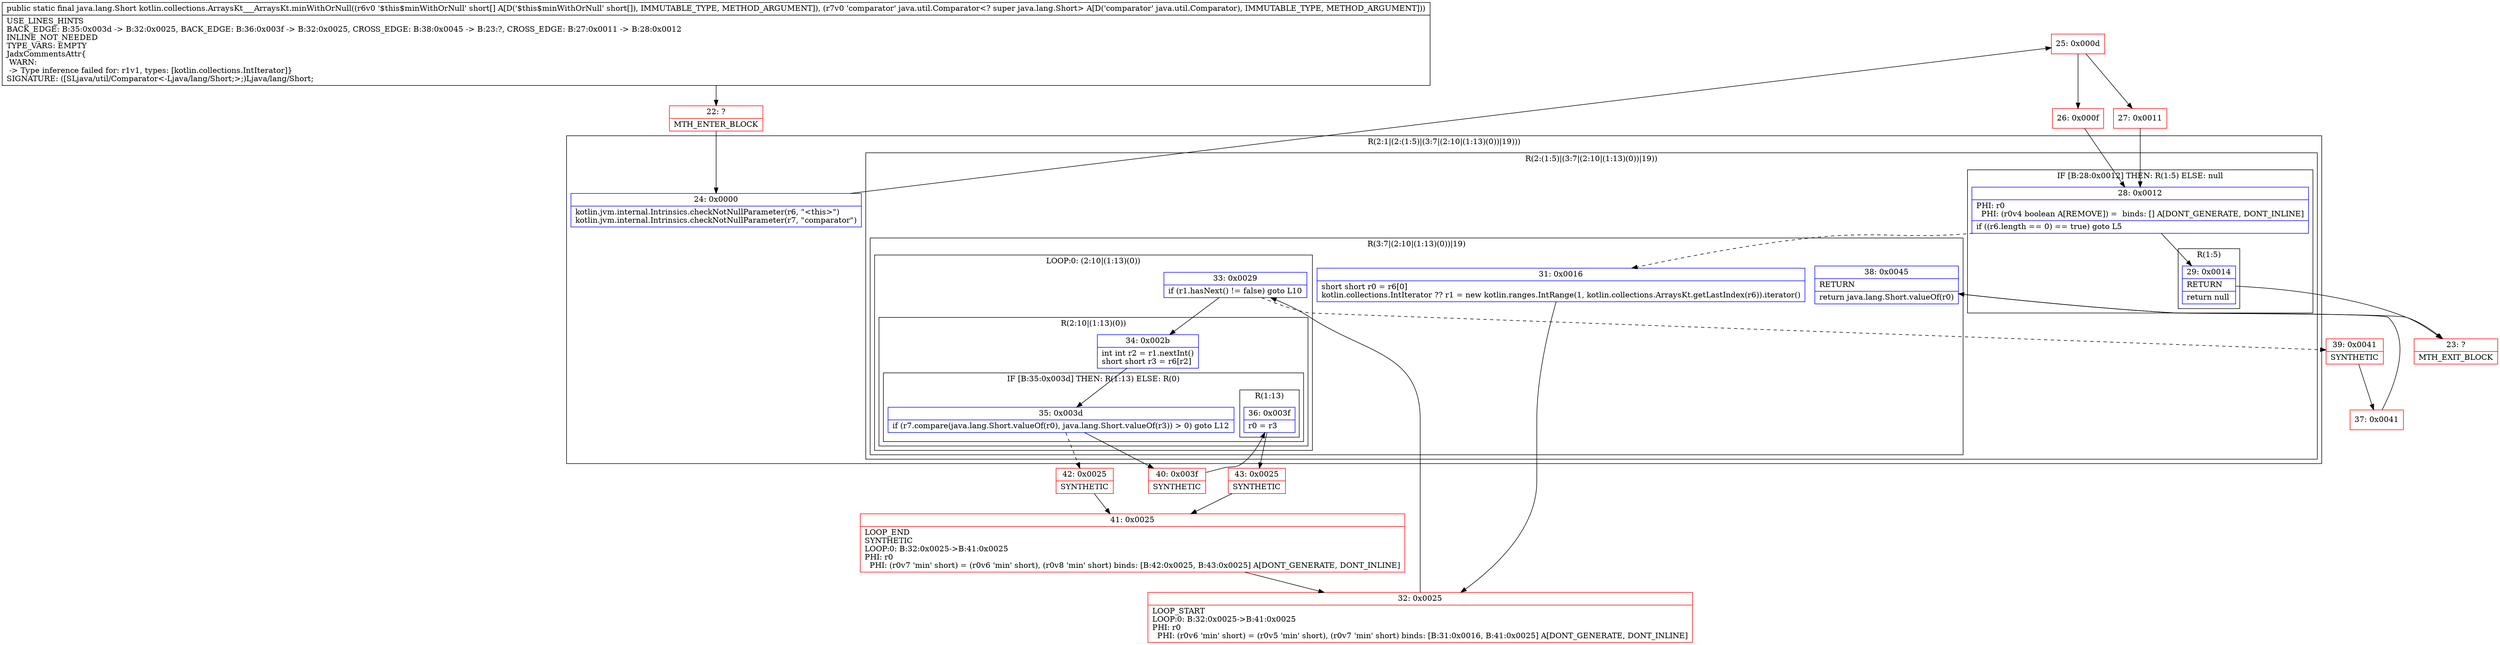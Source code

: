 digraph "CFG forkotlin.collections.ArraysKt___ArraysKt.minWithOrNull([SLjava\/util\/Comparator;)Ljava\/lang\/Short;" {
subgraph cluster_Region_784882392 {
label = "R(2:1|(2:(1:5)|(3:7|(2:10|(1:13)(0))|19)))";
node [shape=record,color=blue];
Node_24 [shape=record,label="{24\:\ 0x0000|kotlin.jvm.internal.Intrinsics.checkNotNullParameter(r6, \"\<this\>\")\lkotlin.jvm.internal.Intrinsics.checkNotNullParameter(r7, \"comparator\")\l}"];
subgraph cluster_Region_854614269 {
label = "R(2:(1:5)|(3:7|(2:10|(1:13)(0))|19))";
node [shape=record,color=blue];
subgraph cluster_IfRegion_176813787 {
label = "IF [B:28:0x0012] THEN: R(1:5) ELSE: null";
node [shape=record,color=blue];
Node_28 [shape=record,label="{28\:\ 0x0012|PHI: r0 \l  PHI: (r0v4 boolean A[REMOVE]) =  binds: [] A[DONT_GENERATE, DONT_INLINE]\l|if ((r6.length == 0) == true) goto L5\l}"];
subgraph cluster_Region_631899668 {
label = "R(1:5)";
node [shape=record,color=blue];
Node_29 [shape=record,label="{29\:\ 0x0014|RETURN\l|return null\l}"];
}
}
subgraph cluster_Region_174408260 {
label = "R(3:7|(2:10|(1:13)(0))|19)";
node [shape=record,color=blue];
Node_31 [shape=record,label="{31\:\ 0x0016|short short r0 = r6[0]\lkotlin.collections.IntIterator ?? r1 = new kotlin.ranges.IntRange(1, kotlin.collections.ArraysKt.getLastIndex(r6)).iterator()\l}"];
subgraph cluster_LoopRegion_642844608 {
label = "LOOP:0: (2:10|(1:13)(0))";
node [shape=record,color=blue];
Node_33 [shape=record,label="{33\:\ 0x0029|if (r1.hasNext() != false) goto L10\l}"];
subgraph cluster_Region_109450796 {
label = "R(2:10|(1:13)(0))";
node [shape=record,color=blue];
Node_34 [shape=record,label="{34\:\ 0x002b|int int r2 = r1.nextInt()\lshort short r3 = r6[r2]\l}"];
subgraph cluster_IfRegion_1072702940 {
label = "IF [B:35:0x003d] THEN: R(1:13) ELSE: R(0)";
node [shape=record,color=blue];
Node_35 [shape=record,label="{35\:\ 0x003d|if (r7.compare(java.lang.Short.valueOf(r0), java.lang.Short.valueOf(r3)) \> 0) goto L12\l}"];
subgraph cluster_Region_1490615325 {
label = "R(1:13)";
node [shape=record,color=blue];
Node_36 [shape=record,label="{36\:\ 0x003f|r0 = r3\l}"];
}
subgraph cluster_Region_1238927075 {
label = "R(0)";
node [shape=record,color=blue];
}
}
}
}
Node_38 [shape=record,label="{38\:\ 0x0045|RETURN\l|return java.lang.Short.valueOf(r0)\l}"];
}
}
}
Node_22 [shape=record,color=red,label="{22\:\ ?|MTH_ENTER_BLOCK\l}"];
Node_25 [shape=record,color=red,label="{25\:\ 0x000d}"];
Node_26 [shape=record,color=red,label="{26\:\ 0x000f}"];
Node_23 [shape=record,color=red,label="{23\:\ ?|MTH_EXIT_BLOCK\l}"];
Node_32 [shape=record,color=red,label="{32\:\ 0x0025|LOOP_START\lLOOP:0: B:32:0x0025\-\>B:41:0x0025\lPHI: r0 \l  PHI: (r0v6 'min' short) = (r0v5 'min' short), (r0v7 'min' short) binds: [B:31:0x0016, B:41:0x0025] A[DONT_GENERATE, DONT_INLINE]\l}"];
Node_40 [shape=record,color=red,label="{40\:\ 0x003f|SYNTHETIC\l}"];
Node_43 [shape=record,color=red,label="{43\:\ 0x0025|SYNTHETIC\l}"];
Node_41 [shape=record,color=red,label="{41\:\ 0x0025|LOOP_END\lSYNTHETIC\lLOOP:0: B:32:0x0025\-\>B:41:0x0025\lPHI: r0 \l  PHI: (r0v7 'min' short) = (r0v6 'min' short), (r0v8 'min' short) binds: [B:42:0x0025, B:43:0x0025] A[DONT_GENERATE, DONT_INLINE]\l}"];
Node_42 [shape=record,color=red,label="{42\:\ 0x0025|SYNTHETIC\l}"];
Node_39 [shape=record,color=red,label="{39\:\ 0x0041|SYNTHETIC\l}"];
Node_37 [shape=record,color=red,label="{37\:\ 0x0041}"];
Node_27 [shape=record,color=red,label="{27\:\ 0x0011}"];
MethodNode[shape=record,label="{public static final java.lang.Short kotlin.collections.ArraysKt___ArraysKt.minWithOrNull((r6v0 '$this$minWithOrNull' short[] A[D('$this$minWithOrNull' short[]), IMMUTABLE_TYPE, METHOD_ARGUMENT]), (r7v0 'comparator' java.util.Comparator\<? super java.lang.Short\> A[D('comparator' java.util.Comparator), IMMUTABLE_TYPE, METHOD_ARGUMENT]))  | USE_LINES_HINTS\lBACK_EDGE: B:35:0x003d \-\> B:32:0x0025, BACK_EDGE: B:36:0x003f \-\> B:32:0x0025, CROSS_EDGE: B:38:0x0045 \-\> B:23:?, CROSS_EDGE: B:27:0x0011 \-\> B:28:0x0012\lINLINE_NOT_NEEDED\lTYPE_VARS: EMPTY\lJadxCommentsAttr\{\l WARN: \l \-\> Type inference failed for: r1v1, types: [kotlin.collections.IntIterator]\}\lSIGNATURE: ([SLjava\/util\/Comparator\<\-Ljava\/lang\/Short;\>;)Ljava\/lang\/Short;\l}"];
MethodNode -> Node_22;Node_24 -> Node_25;
Node_28 -> Node_29;
Node_28 -> Node_31[style=dashed];
Node_29 -> Node_23;
Node_31 -> Node_32;
Node_33 -> Node_34;
Node_33 -> Node_39[style=dashed];
Node_34 -> Node_35;
Node_35 -> Node_40;
Node_35 -> Node_42[style=dashed];
Node_36 -> Node_43;
Node_38 -> Node_23;
Node_22 -> Node_24;
Node_25 -> Node_26;
Node_25 -> Node_27;
Node_26 -> Node_28;
Node_32 -> Node_33;
Node_40 -> Node_36;
Node_43 -> Node_41;
Node_41 -> Node_32;
Node_42 -> Node_41;
Node_39 -> Node_37;
Node_37 -> Node_38;
Node_27 -> Node_28;
}


